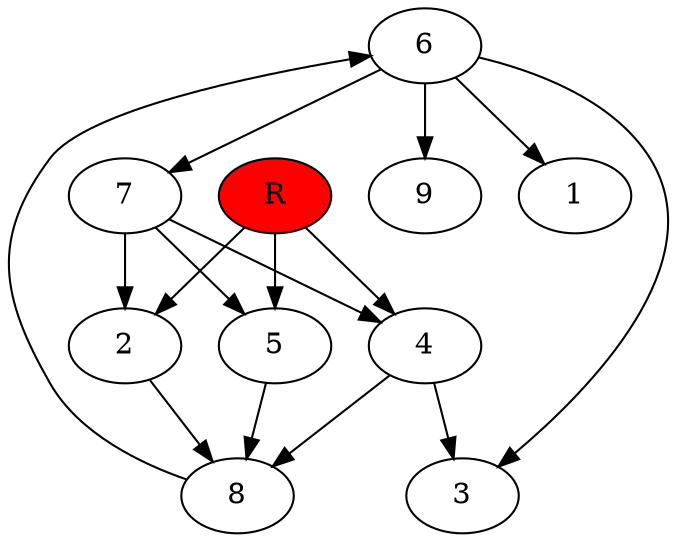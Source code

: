 digraph prb19369 {
	1
	2
	3
	4
	5
	6
	7
	8
	R [fillcolor="#ff0000" style=filled]
	2 -> 8
	4 -> 3
	4 -> 8
	5 -> 8
	6 -> 1
	6 -> 3
	6 -> 7
	6 -> 9
	7 -> 2
	7 -> 4
	7 -> 5
	8 -> 6
	R -> 2
	R -> 4
	R -> 5
}
